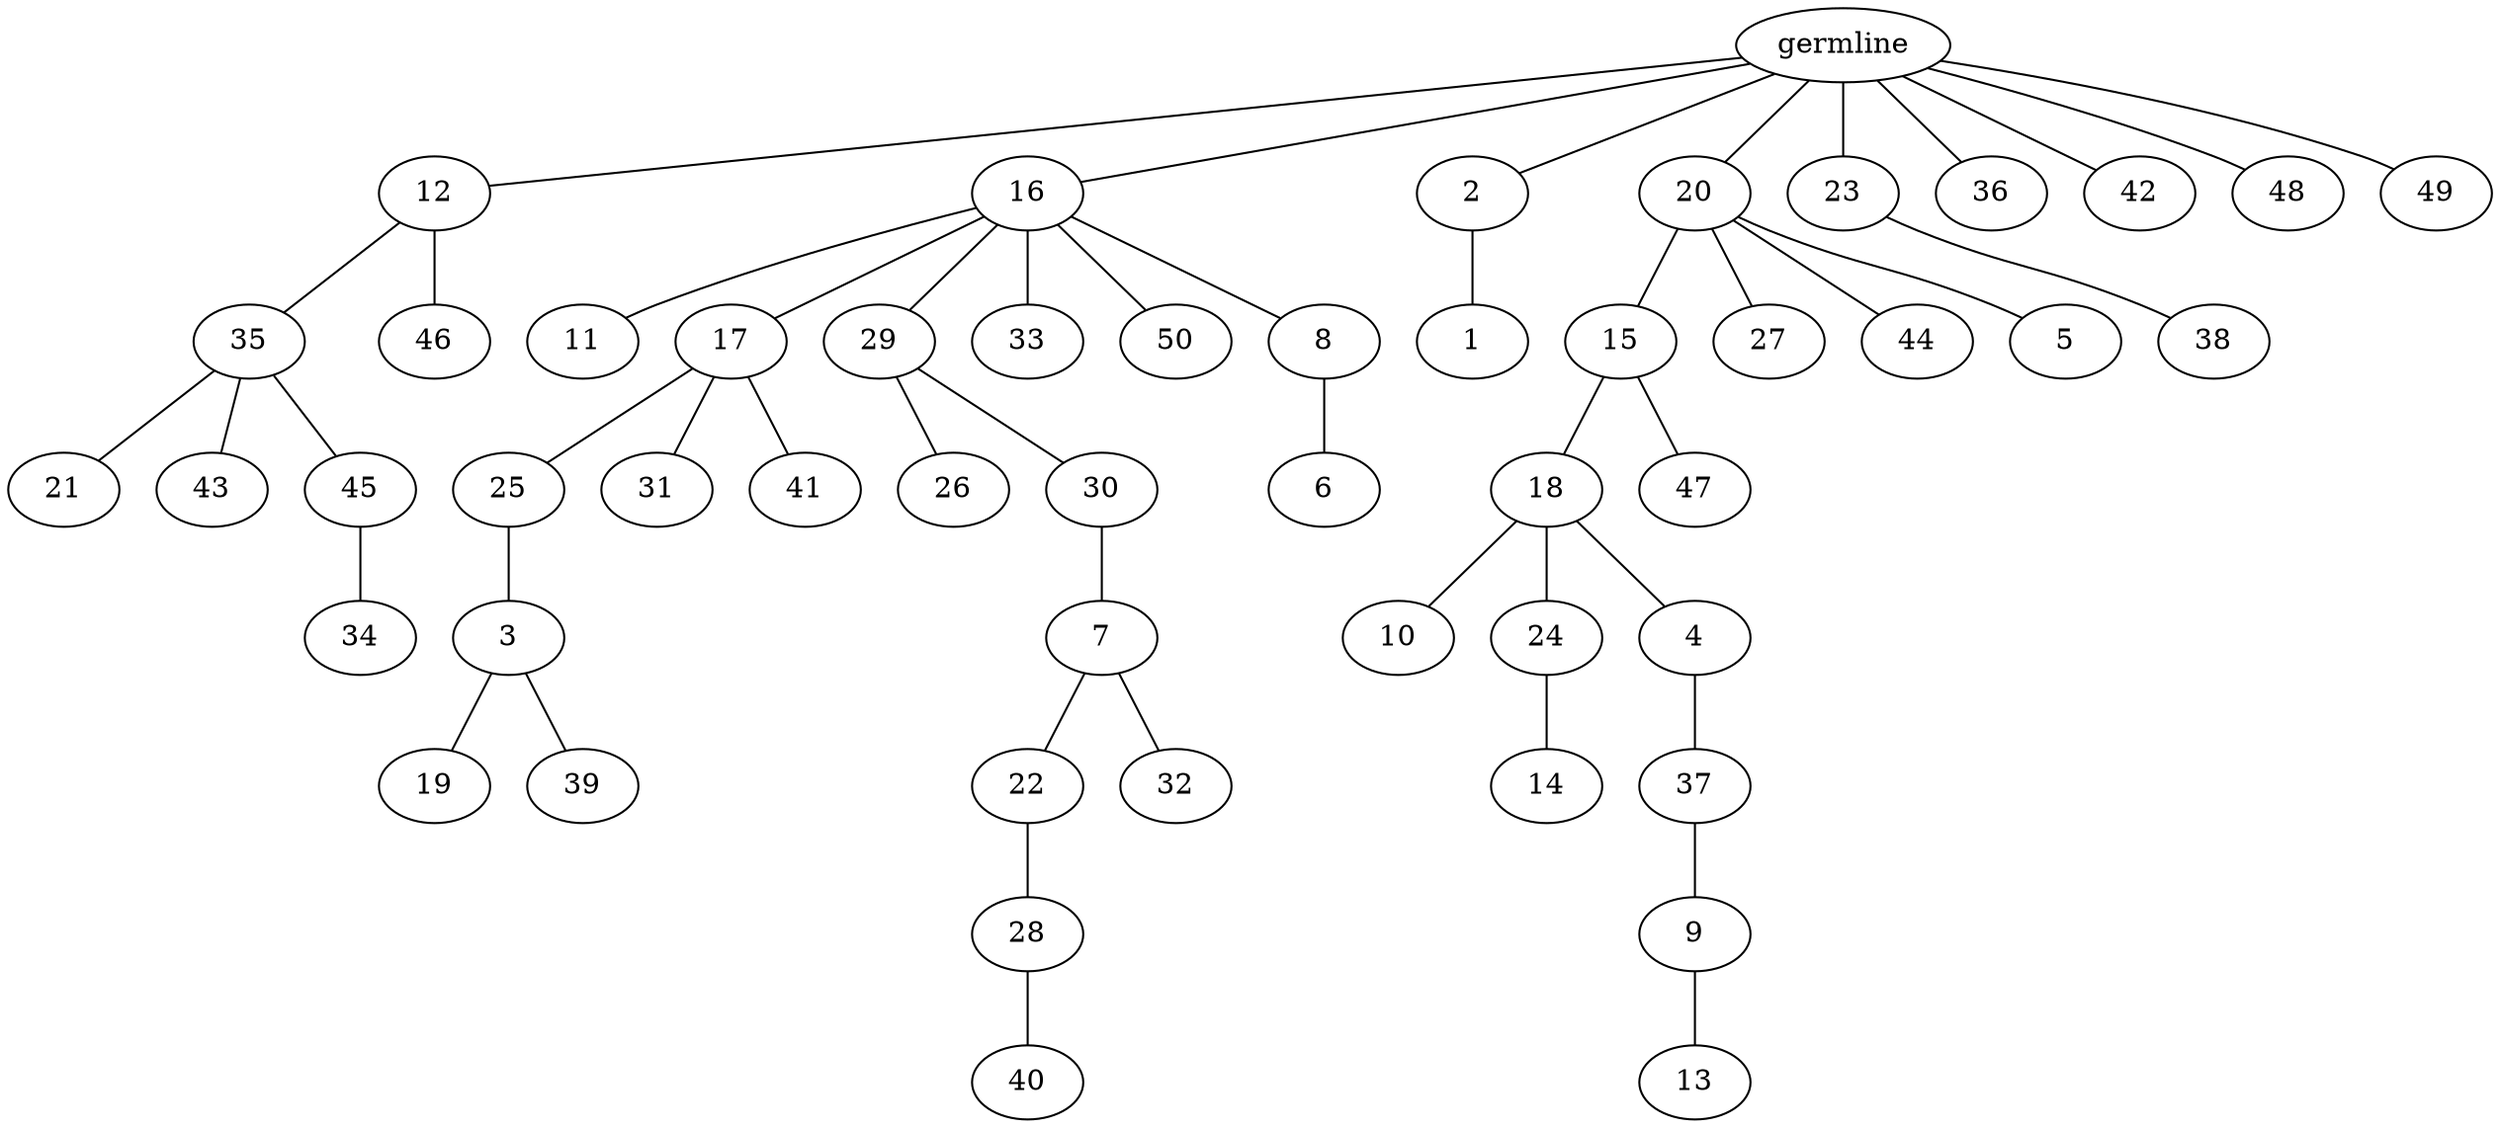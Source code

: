 graph tree {
    "139668927686976" [label="germline"];
    "139668927666640" [label="12"];
    "139668927666352" [label="35"];
    "139668927667552" [label="21"];
    "139668927665632" [label="43"];
    "139668927668032" [label="45"];
    "139668927664336" [label="34"];
    "139668927666976" [label="46"];
    "139668927667264" [label="16"];
    "139668927667888" [label="11"];
    "139668927666112" [label="17"];
    "139668927666544" [label="25"];
    "139668927668080" [label="3"];
    "139668927666160" [label="19"];
    "139668927667840" [label="39"];
    "139668927664768" [label="31"];
    "139668927666400" [label="41"];
    "139668927667792" [label="29"];
    "139668927537840" [label="26"];
    "139668927537408" [label="30"];
    "139668927537552" [label="7"];
    "139668927538128" [label="22"];
    "139668927538464" [label="28"];
    "139668927538752" [label="40"];
    "139668927538992" [label="32"];
    "139668927665872" [label="33"];
    "139668927538272" [label="50"];
    "139668927539568" [label="8"];
    "139668927537696" [label="6"];
    "139668927666688" [label="2"];
    "139668927537504" [label="1"];
    "139668927539712" [label="20"];
    "139668927538224" [label="15"];
    "139668927539328" [label="18"];
    "139668927539904" [label="10"];
    "139668927539520" [label="24"];
    "139668927540000" [label="14"];
    "139668927540864" [label="4"];
    "139668927540384" [label="37"];
    "139668927732368" [label="9"];
    "139668927533984" [label="13"];
    "139668927541152" [label="47"];
    "139668927538896" [label="27"];
    "139668927540144" [label="44"];
    "139668927540192" [label="5"];
    "139668927539376" [label="23"];
    "139668927540624" [label="38"];
    "139668927540960" [label="36"];
    "139668927732752" [label="42"];
    "139668927730592" [label="48"];
    "139668927731360" [label="49"];
    "139668927686976" -- "139668927666640";
    "139668927686976" -- "139668927667264";
    "139668927686976" -- "139668927666688";
    "139668927686976" -- "139668927539712";
    "139668927686976" -- "139668927539376";
    "139668927686976" -- "139668927540960";
    "139668927686976" -- "139668927732752";
    "139668927686976" -- "139668927730592";
    "139668927686976" -- "139668927731360";
    "139668927666640" -- "139668927666352";
    "139668927666640" -- "139668927666976";
    "139668927666352" -- "139668927667552";
    "139668927666352" -- "139668927665632";
    "139668927666352" -- "139668927668032";
    "139668927668032" -- "139668927664336";
    "139668927667264" -- "139668927667888";
    "139668927667264" -- "139668927666112";
    "139668927667264" -- "139668927667792";
    "139668927667264" -- "139668927665872";
    "139668927667264" -- "139668927538272";
    "139668927667264" -- "139668927539568";
    "139668927666112" -- "139668927666544";
    "139668927666112" -- "139668927664768";
    "139668927666112" -- "139668927666400";
    "139668927666544" -- "139668927668080";
    "139668927668080" -- "139668927666160";
    "139668927668080" -- "139668927667840";
    "139668927667792" -- "139668927537840";
    "139668927667792" -- "139668927537408";
    "139668927537408" -- "139668927537552";
    "139668927537552" -- "139668927538128";
    "139668927537552" -- "139668927538992";
    "139668927538128" -- "139668927538464";
    "139668927538464" -- "139668927538752";
    "139668927539568" -- "139668927537696";
    "139668927666688" -- "139668927537504";
    "139668927539712" -- "139668927538224";
    "139668927539712" -- "139668927538896";
    "139668927539712" -- "139668927540144";
    "139668927539712" -- "139668927540192";
    "139668927538224" -- "139668927539328";
    "139668927538224" -- "139668927541152";
    "139668927539328" -- "139668927539904";
    "139668927539328" -- "139668927539520";
    "139668927539328" -- "139668927540864";
    "139668927539520" -- "139668927540000";
    "139668927540864" -- "139668927540384";
    "139668927540384" -- "139668927732368";
    "139668927732368" -- "139668927533984";
    "139668927539376" -- "139668927540624";
}
